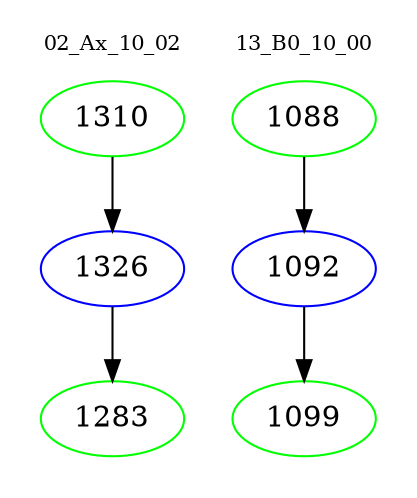 digraph{
subgraph cluster_0 {
color = white
label = "02_Ax_10_02";
fontsize=10;
T0_1310 [label="1310", color="green"]
T0_1310 -> T0_1326 [color="black"]
T0_1326 [label="1326", color="blue"]
T0_1326 -> T0_1283 [color="black"]
T0_1283 [label="1283", color="green"]
}
subgraph cluster_1 {
color = white
label = "13_B0_10_00";
fontsize=10;
T1_1088 [label="1088", color="green"]
T1_1088 -> T1_1092 [color="black"]
T1_1092 [label="1092", color="blue"]
T1_1092 -> T1_1099 [color="black"]
T1_1099 [label="1099", color="green"]
}
}

